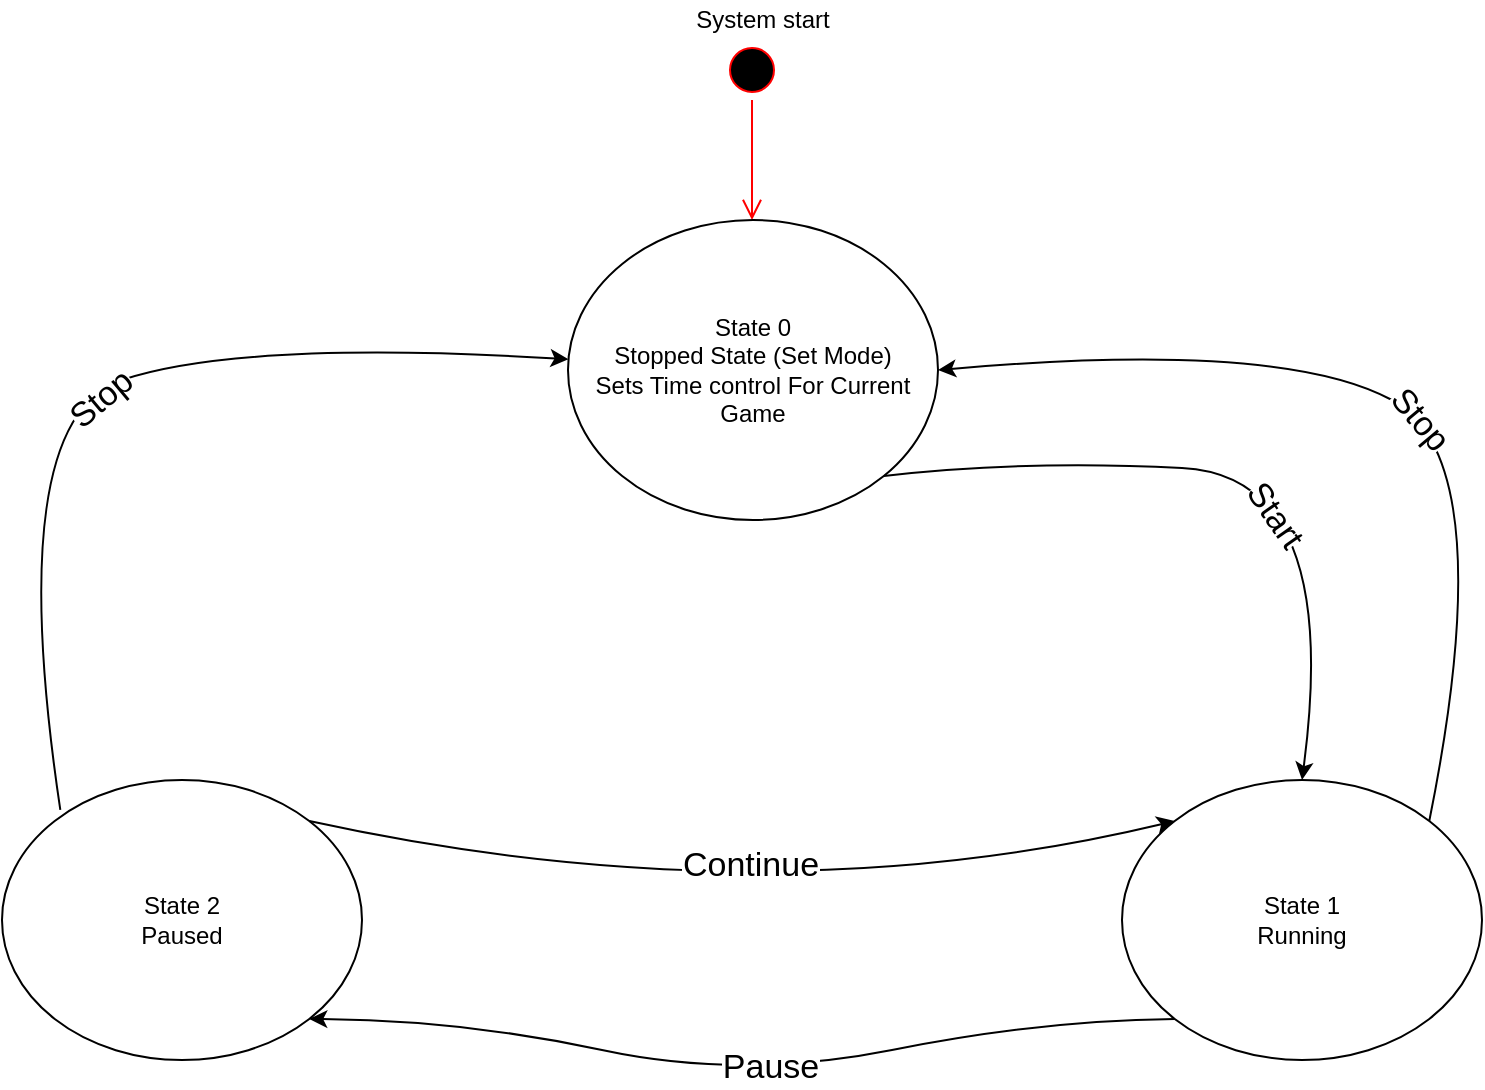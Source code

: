 <mxfile version="16.0.3" type="github" pages="5">
  <diagram id="qlyhx09nTGPQ7Nj6pgr8" name="Chess Clock Main">
    <mxGraphModel dx="1422" dy="762" grid="1" gridSize="10" guides="1" tooltips="1" connect="1" arrows="1" fold="1" page="1" pageScale="1" pageWidth="850" pageHeight="1100" math="0" shadow="0">
      <root>
        <mxCell id="0" />
        <mxCell id="1" parent="0" />
        <mxCell id="6p9IiqKJaWgEn5XhOLN3-1" value="" style="ellipse;html=1;shape=startState;fillColor=#000000;strokeColor=#ff0000;" parent="1" vertex="1">
          <mxGeometry x="410" y="30" width="30" height="30" as="geometry" />
        </mxCell>
        <mxCell id="6p9IiqKJaWgEn5XhOLN3-2" value="" style="edgeStyle=orthogonalEdgeStyle;html=1;verticalAlign=bottom;endArrow=open;endSize=8;strokeColor=#ff0000;rounded=0;" parent="1" source="6p9IiqKJaWgEn5XhOLN3-1" edge="1">
          <mxGeometry relative="1" as="geometry">
            <mxPoint x="425" y="120" as="targetPoint" />
          </mxGeometry>
        </mxCell>
        <mxCell id="6p9IiqKJaWgEn5XhOLN3-3" value="State 0&lt;br&gt;Stopped State (Set Mode)&lt;br&gt;Sets Time control For Current Game" style="ellipse;whiteSpace=wrap;html=1;" parent="1" vertex="1">
          <mxGeometry x="333" y="120" width="185" height="150" as="geometry" />
        </mxCell>
        <mxCell id="6p9IiqKJaWgEn5XhOLN3-4" value="System start" style="text;html=1;align=center;verticalAlign=middle;resizable=0;points=[];autosize=1;strokeColor=none;fillColor=none;" parent="1" vertex="1">
          <mxGeometry x="390" y="10" width="80" height="20" as="geometry" />
        </mxCell>
        <mxCell id="6p9IiqKJaWgEn5XhOLN3-5" value="State 1&lt;br&gt;Running" style="ellipse;whiteSpace=wrap;html=1;" parent="1" vertex="1">
          <mxGeometry x="610" y="400" width="180" height="140" as="geometry" />
        </mxCell>
        <mxCell id="6p9IiqKJaWgEn5XhOLN3-6" value="" style="curved=1;endArrow=classic;html=1;rounded=0;entryX=0.5;entryY=0;entryDx=0;entryDy=0;exitX=1;exitY=1;exitDx=0;exitDy=0;" parent="1" source="6p9IiqKJaWgEn5XhOLN3-3" target="6p9IiqKJaWgEn5XhOLN3-5" edge="1">
          <mxGeometry width="50" height="50" relative="1" as="geometry">
            <mxPoint x="518" y="200" as="sourcePoint" />
            <mxPoint x="700" y="310" as="targetPoint" />
            <Array as="points">
              <mxPoint x="560" y="240" />
              <mxPoint x="720" y="248" />
            </Array>
          </mxGeometry>
        </mxCell>
        <mxCell id="6p9IiqKJaWgEn5XhOLN3-15" value="Start" style="edgeLabel;html=1;align=center;verticalAlign=middle;resizable=0;points=[];fontSize=17;rotation=55;" parent="6p9IiqKJaWgEn5XhOLN3-6" vertex="1" connectable="0">
          <mxGeometry x="0.029" y="-21" relative="1" as="geometry">
            <mxPoint as="offset" />
          </mxGeometry>
        </mxCell>
        <mxCell id="6p9IiqKJaWgEn5XhOLN3-7" value="State 2&lt;br&gt;Paused" style="ellipse;whiteSpace=wrap;html=1;direction=east;" parent="1" vertex="1">
          <mxGeometry x="50" y="400" width="180" height="140" as="geometry" />
        </mxCell>
        <mxCell id="6p9IiqKJaWgEn5XhOLN3-9" value="" style="curved=1;endArrow=classic;html=1;rounded=0;exitX=1;exitY=0;exitDx=0;exitDy=0;entryX=0;entryY=0;entryDx=0;entryDy=0;" parent="1" source="6p9IiqKJaWgEn5XhOLN3-7" target="6p9IiqKJaWgEn5XhOLN3-5" edge="1">
          <mxGeometry width="50" height="50" relative="1" as="geometry">
            <mxPoint x="370" y="430" as="sourcePoint" />
            <mxPoint x="420" y="380" as="targetPoint" />
            <Array as="points">
              <mxPoint x="430" y="470" />
            </Array>
          </mxGeometry>
        </mxCell>
        <mxCell id="6p9IiqKJaWgEn5XhOLN3-18" value="Continue" style="edgeLabel;html=1;align=center;verticalAlign=middle;resizable=0;points=[];fontSize=17;" parent="6p9IiqKJaWgEn5XhOLN3-9" vertex="1" connectable="0">
          <mxGeometry x="-0.008" y="25" relative="1" as="geometry">
            <mxPoint as="offset" />
          </mxGeometry>
        </mxCell>
        <mxCell id="6p9IiqKJaWgEn5XhOLN3-10" value="" style="curved=1;endArrow=classic;html=1;rounded=0;exitX=0;exitY=1;exitDx=0;exitDy=0;entryX=1;entryY=1;entryDx=0;entryDy=0;" parent="1" source="6p9IiqKJaWgEn5XhOLN3-5" target="6p9IiqKJaWgEn5XhOLN3-7" edge="1">
          <mxGeometry width="50" height="50" relative="1" as="geometry">
            <mxPoint x="370" y="430" as="sourcePoint" />
            <mxPoint x="420" y="380" as="targetPoint" />
            <Array as="points">
              <mxPoint x="570" y="520" />
              <mxPoint x="420" y="550" />
              <mxPoint x="280" y="520" />
            </Array>
          </mxGeometry>
        </mxCell>
        <mxCell id="6p9IiqKJaWgEn5XhOLN3-17" value="Pause" style="edgeLabel;html=1;align=center;verticalAlign=middle;resizable=0;points=[];fontSize=17;" parent="6p9IiqKJaWgEn5XhOLN3-10" vertex="1" connectable="0">
          <mxGeometry x="-0.066" y="-4" relative="1" as="geometry">
            <mxPoint as="offset" />
          </mxGeometry>
        </mxCell>
        <mxCell id="6p9IiqKJaWgEn5XhOLN3-11" value="" style="curved=1;endArrow=classic;html=1;rounded=0;exitX=0.162;exitY=0.107;exitDx=0;exitDy=0;exitPerimeter=0;" parent="1" source="6p9IiqKJaWgEn5XhOLN3-7" target="6p9IiqKJaWgEn5XhOLN3-3" edge="1">
          <mxGeometry width="50" height="50" relative="1" as="geometry">
            <mxPoint x="105" y="190" as="sourcePoint" />
            <mxPoint x="155" y="140" as="targetPoint" />
            <Array as="points">
              <mxPoint x="50" y="220" />
              <mxPoint x="170" y="180" />
            </Array>
          </mxGeometry>
        </mxCell>
        <mxCell id="6p9IiqKJaWgEn5XhOLN3-13" value="&lt;font style=&quot;font-size: 17px&quot;&gt;Stop&lt;br&gt;&lt;/font&gt;" style="edgeLabel;html=1;align=center;verticalAlign=middle;resizable=0;points=[];rotation=-40;" parent="6p9IiqKJaWgEn5XhOLN3-11" vertex="1" connectable="0">
          <mxGeometry x="0.165" y="-4" relative="1" as="geometry">
            <mxPoint x="-34" y="14" as="offset" />
          </mxGeometry>
        </mxCell>
        <mxCell id="6p9IiqKJaWgEn5XhOLN3-12" value="" style="curved=1;endArrow=classic;html=1;rounded=0;entryX=1;entryY=0.5;entryDx=0;entryDy=0;exitX=1;exitY=0;exitDx=0;exitDy=0;" parent="1" source="6p9IiqKJaWgEn5XhOLN3-5" target="6p9IiqKJaWgEn5XhOLN3-3" edge="1">
          <mxGeometry width="50" height="50" relative="1" as="geometry">
            <mxPoint x="710" y="60" as="sourcePoint" />
            <mxPoint x="780" y="230" as="targetPoint" />
            <Array as="points">
              <mxPoint x="800" y="240" />
              <mxPoint x="690" y="180" />
            </Array>
          </mxGeometry>
        </mxCell>
        <mxCell id="6p9IiqKJaWgEn5XhOLN3-14" value="Stop" style="edgeLabel;html=1;align=center;verticalAlign=middle;resizable=0;points=[];fontSize=17;rotation=50;" parent="6p9IiqKJaWgEn5XhOLN3-12" vertex="1" connectable="0">
          <mxGeometry x="-0.018" y="-9" relative="1" as="geometry">
            <mxPoint y="13" as="offset" />
          </mxGeometry>
        </mxCell>
      </root>
    </mxGraphModel>
  </diagram>
  <diagram id="CAfGnNDGaBbe-8M2Laei" name="State 1 (Stopped)">
    <mxGraphModel dx="2031" dy="1089" grid="1" gridSize="10" guides="1" tooltips="1" connect="1" arrows="1" fold="1" page="1" pageScale="1" pageWidth="4681" pageHeight="3300" math="0" shadow="0">
      <root>
        <mxCell id="-txIwRFJLaiFTXK-DuSM-0" />
        <mxCell id="-txIwRFJLaiFTXK-DuSM-1" parent="-txIwRFJLaiFTXK-DuSM-0" />
        <mxCell id="WVV6qRR_GB_BL4c4-Gn--1" value="1.1 Configure Time Control" style="ellipse;whiteSpace=wrap;html=1;fontSize=14;fontFamily=Verdana;rounded=1;" vertex="1" parent="-txIwRFJLaiFTXK-DuSM-1">
          <mxGeometry x="510" y="1140" width="107.5" height="95" as="geometry" />
        </mxCell>
        <mxCell id="WVV6qRR_GB_BL4c4-Gn--2" value="" style="group;rounded=1;" vertex="1" connectable="0" parent="-txIwRFJLaiFTXK-DuSM-1">
          <mxGeometry x="90" y="60" width="320" height="430" as="geometry" />
        </mxCell>
        <mxCell id="u7v2nEghuEVTmniaaHrn-11" value="" style="swimlane;fontFamily=Verdana;fontSize=14;container=0;rounded=1;" vertex="1" parent="WVV6qRR_GB_BL4c4-Gn--2">
          <mxGeometry y="90" width="320" height="340" as="geometry" />
        </mxCell>
        <mxCell id="u7v2nEghuEVTmniaaHrn-30" value="&lt;font style=&quot;font-size: 16px&quot;&gt;1. Stop&amp;nbsp;&lt;br&gt;On Entry&lt;/font&gt;" style="rounded=1;whiteSpace=wrap;html=1;arcSize=40;fontColor=#000000;fillColor=#ffffc0;strokeColor=#ff0000;fontFamily=Verdana;fontSize=14;container=0;" vertex="1" parent="WVV6qRR_GB_BL4c4-Gn--2">
          <mxGeometry x="75" y="-20" width="120" height="60" as="geometry" />
        </mxCell>
        <mxCell id="u7v2nEghuEVTmniaaHrn-31" value="" style="edgeStyle=orthogonalEdgeStyle;html=1;verticalAlign=bottom;endArrow=open;endSize=8;strokeColor=#ff0000;rounded=1;fontFamily=Verdana;fontSize=14;" edge="1" source="u7v2nEghuEVTmniaaHrn-30" parent="WVV6qRR_GB_BL4c4-Gn--2">
          <mxGeometry relative="1" as="geometry">
            <mxPoint x="135" y="90" as="targetPoint" />
          </mxGeometry>
        </mxCell>
        <mxCell id="u7v2nEghuEVTmniaaHrn-7" value="Screen S1.1" style="text;html=1;align=center;verticalAlign=middle;resizable=0;points=[];autosize=1;strokeColor=none;fillColor=none;fontSize=14;fontFamily=Verdana;container=0;rounded=1;" vertex="1" parent="WVV6qRR_GB_BL4c4-Gn--2">
          <mxGeometry x="63" y="250" width="100" height="20" as="geometry" />
        </mxCell>
        <mxCell id="u7v2nEghuEVTmniaaHrn-8" value="Chess Clock&lt;br&gt;Choose Mode:&lt;br&gt;&lt;ul&gt;&lt;li&gt;Saved Modes&lt;/li&gt;&lt;li&gt;Enter Manually&lt;/li&gt;&lt;/ul&gt;" style="rounded=1;whiteSpace=wrap;html=1;fontFamily=Verdana;fontSize=14;container=0;" vertex="1" parent="WVV6qRR_GB_BL4c4-Gn--2">
          <mxGeometry x="60" y="280" width="150" height="120" as="geometry" />
        </mxCell>
        <mxCell id="u7v2nEghuEVTmniaaHrn-1" value="&lt;ol&gt;&lt;li&gt;Stop and Reset RTC&lt;/li&gt;&lt;li&gt;Display Screen S1.1&lt;/li&gt;&lt;li&gt;Clear Mode_Select_Flag&lt;/li&gt;&lt;/ol&gt;" style="rounded=1;whiteSpace=wrap;html=1;fontFamily=Verdana;fontSize=14;container=0;" vertex="1" parent="WVV6qRR_GB_BL4c4-Gn--2">
          <mxGeometry x="40" y="130" width="250" height="70" as="geometry" />
        </mxCell>
        <mxCell id="WVV6qRR_GB_BL4c4-Gn--3" value="" style="group;rounded=1;" vertex="1" connectable="0" parent="-txIwRFJLaiFTXK-DuSM-1">
          <mxGeometry x="500" y="40" width="530" height="875" as="geometry" />
        </mxCell>
        <mxCell id="u7v2nEghuEVTmniaaHrn-24" value="1. Stopped" style="ellipse;whiteSpace=wrap;html=1;aspect=fixed;fontFamily=Verdana;fontSize=14;rounded=1;" vertex="1" parent="WVV6qRR_GB_BL4c4-Gn--3">
          <mxGeometry x="10" width="100" height="100" as="geometry" />
        </mxCell>
        <mxCell id="u7v2nEghuEVTmniaaHrn-28" value="" style="endArrow=none;html=1;rounded=1;fontFamily=Verdana;fontSize=14;strokeWidth=4;exitX=0.5;exitY=1;exitDx=0;exitDy=0;" edge="1" parent="WVV6qRR_GB_BL4c4-Gn--3" source="u7v2nEghuEVTmniaaHrn-24">
          <mxGeometry width="50" height="50" relative="1" as="geometry">
            <mxPoint x="60" y="110" as="sourcePoint" />
            <mxPoint x="620" y="130" as="targetPoint" />
            <Array as="points">
              <mxPoint x="60" y="130" />
            </Array>
          </mxGeometry>
        </mxCell>
        <mxCell id="u7v2nEghuEVTmniaaHrn-29" value="" style="endArrow=classic;html=1;rounded=1;fontFamily=Verdana;fontSize=14;strokeWidth=4;entryX=0.5;entryY=0;entryDx=0;entryDy=0;" edge="1" parent="WVV6qRR_GB_BL4c4-Gn--3" target="u7v2nEghuEVTmniaaHrn-40">
          <mxGeometry width="50" height="50" relative="1" as="geometry">
            <mxPoint x="60" y="120" as="sourcePoint" />
            <mxPoint x="60" y="180" as="targetPoint" />
          </mxGeometry>
        </mxCell>
        <mxCell id="u7v2nEghuEVTmniaaHrn-34" value="Move Cursor" style="rounded=1;whiteSpace=wrap;html=1;fontFamily=Verdana;fontSize=14;" vertex="1" parent="WVV6qRR_GB_BL4c4-Gn--3">
          <mxGeometry y="320" width="120" height="60" as="geometry" />
        </mxCell>
        <mxCell id="u7v2nEghuEVTmniaaHrn-40" value="Cursor Movement" style="shape=process;whiteSpace=wrap;html=1;backgroundOutline=1;fontFamily=Verdana;fontSize=14;rounded=1;" vertex="1" parent="WVV6qRR_GB_BL4c4-Gn--3">
          <mxGeometry y="210" width="120" height="60" as="geometry" />
        </mxCell>
        <mxCell id="u7v2nEghuEVTmniaaHrn-36" value="" style="edgeStyle=orthogonalEdgeStyle;rounded=1;orthogonalLoop=1;jettySize=auto;html=1;fontFamily=Verdana;fontSize=14;strokeWidth=4;exitX=0.5;exitY=1;exitDx=0;exitDy=0;" edge="1" parent="WVV6qRR_GB_BL4c4-Gn--3" source="u7v2nEghuEVTmniaaHrn-40" target="u7v2nEghuEVTmniaaHrn-34">
          <mxGeometry relative="1" as="geometry">
            <mxPoint x="60" y="280" as="sourcePoint" />
          </mxGeometry>
        </mxCell>
        <mxCell id="u7v2nEghuEVTmniaaHrn-42" value="Enter Pressed" style="shape=process;whiteSpace=wrap;html=1;backgroundOutline=1;fontFamily=Verdana;fontSize=14;rounded=1;" vertex="1" parent="WVV6qRR_GB_BL4c4-Gn--3">
          <mxGeometry x="190" y="210" width="120" height="60" as="geometry" />
        </mxCell>
        <mxCell id="u7v2nEghuEVTmniaaHrn-43" value="" style="endArrow=classic;html=1;rounded=1;fontFamily=Verdana;fontSize=14;strokeWidth=4;entryX=0.5;entryY=0;entryDx=0;entryDy=0;" edge="1" parent="WVV6qRR_GB_BL4c4-Gn--3" target="u7v2nEghuEVTmniaaHrn-42">
          <mxGeometry width="50" height="50" relative="1" as="geometry">
            <mxPoint x="250" y="130" as="sourcePoint" />
            <mxPoint x="310" y="280" as="targetPoint" />
          </mxGeometry>
        </mxCell>
        <mxCell id="u7v2nEghuEVTmniaaHrn-44" value="Mode Saved?" style="rhombus;whiteSpace=wrap;html=1;fontFamily=Verdana;fontSize=14;rounded=1;" vertex="1" parent="WVV6qRR_GB_BL4c4-Gn--3">
          <mxGeometry x="205" y="460" width="90" height="90" as="geometry" />
        </mxCell>
        <mxCell id="u7v2nEghuEVTmniaaHrn-47" value="Display List of Saved Modes" style="whiteSpace=wrap;html=1;fontSize=14;fontFamily=Verdana;rounded=1;" vertex="1" parent="WVV6qRR_GB_BL4c4-Gn--3">
          <mxGeometry x="410" y="580" width="120" height="60" as="geometry" />
        </mxCell>
        <mxCell id="u7v2nEghuEVTmniaaHrn-48" value="" style="edgeStyle=orthogonalEdgeStyle;rounded=1;orthogonalLoop=1;jettySize=auto;html=1;fontFamily=Verdana;fontSize=14;strokeWidth=4;" edge="1" parent="WVV6qRR_GB_BL4c4-Gn--3" source="u7v2nEghuEVTmniaaHrn-44" target="u7v2nEghuEVTmniaaHrn-47">
          <mxGeometry relative="1" as="geometry" />
        </mxCell>
        <mxCell id="u7v2nEghuEVTmniaaHrn-49" value="&lt;font style=&quot;font-size: 17px&quot;&gt;Yes&lt;/font&gt;" style="edgeLabel;html=1;align=center;verticalAlign=middle;resizable=0;points=[];fontSize=14;fontFamily=Verdana;rounded=1;" vertex="1" connectable="0" parent="u7v2nEghuEVTmniaaHrn-48">
          <mxGeometry x="-0.377" y="1" relative="1" as="geometry">
            <mxPoint as="offset" />
          </mxGeometry>
        </mxCell>
        <mxCell id="u7v2nEghuEVTmniaaHrn-55" value="1.2 Saved Mode Selected" style="ellipse;whiteSpace=wrap;html=1;fontSize=14;fontFamily=Verdana;rounded=1;" vertex="1" parent="WVV6qRR_GB_BL4c4-Gn--3">
          <mxGeometry x="417.5" y="775" width="105" height="100" as="geometry" />
        </mxCell>
        <mxCell id="u7v2nEghuEVTmniaaHrn-56" value="" style="edgeStyle=orthogonalEdgeStyle;rounded=1;orthogonalLoop=1;jettySize=auto;html=1;fontFamily=Verdana;fontSize=17;strokeWidth=4;" edge="1" parent="WVV6qRR_GB_BL4c4-Gn--3" source="u7v2nEghuEVTmniaaHrn-47" target="u7v2nEghuEVTmniaaHrn-55">
          <mxGeometry relative="1" as="geometry" />
        </mxCell>
        <mxCell id="u7v2nEghuEVTmniaaHrn-57" value="Set Mode_&lt;br&gt;Select_Flag" style="rounded=1;whiteSpace=wrap;html=1;fontFamily=Verdana;fontSize=17;" vertex="1" parent="WVV6qRR_GB_BL4c4-Gn--3">
          <mxGeometry x="190" y="320" width="120" height="60" as="geometry" />
        </mxCell>
        <mxCell id="u7v2nEghuEVTmniaaHrn-45" value="" style="edgeStyle=orthogonalEdgeStyle;rounded=1;orthogonalLoop=1;jettySize=auto;html=1;fontFamily=Verdana;fontSize=14;strokeWidth=4;startArrow=none;" edge="1" parent="WVV6qRR_GB_BL4c4-Gn--3" source="u7v2nEghuEVTmniaaHrn-57" target="u7v2nEghuEVTmniaaHrn-44">
          <mxGeometry relative="1" as="geometry" />
        </mxCell>
        <mxCell id="u7v2nEghuEVTmniaaHrn-58" value="" style="edgeStyle=orthogonalEdgeStyle;rounded=1;orthogonalLoop=1;jettySize=auto;html=1;fontFamily=Verdana;fontSize=14;strokeWidth=4;endArrow=none;" edge="1" parent="WVV6qRR_GB_BL4c4-Gn--3" source="u7v2nEghuEVTmniaaHrn-42" target="u7v2nEghuEVTmniaaHrn-57">
          <mxGeometry relative="1" as="geometry">
            <mxPoint x="250" y="270" as="sourcePoint" />
            <mxPoint x="250" y="460" as="targetPoint" />
          </mxGeometry>
        </mxCell>
        <mxCell id="u7v2nEghuEVTmniaaHrn-59" value="1.1 Configure Time Control" style="ellipse;whiteSpace=wrap;html=1;fontSize=14;fontFamily=Verdana;rounded=1;" vertex="1" parent="WVV6qRR_GB_BL4c4-Gn--3">
          <mxGeometry x="196.25" y="780" width="107.5" height="95" as="geometry" />
        </mxCell>
        <mxCell id="u7v2nEghuEVTmniaaHrn-51" value="" style="edgeStyle=orthogonalEdgeStyle;rounded=1;orthogonalLoop=1;jettySize=auto;html=1;fontFamily=Verdana;fontSize=17;strokeWidth=4;entryX=0.5;entryY=0;entryDx=0;entryDy=0;" edge="1" parent="WVV6qRR_GB_BL4c4-Gn--3" source="u7v2nEghuEVTmniaaHrn-44" target="u7v2nEghuEVTmniaaHrn-59">
          <mxGeometry relative="1" as="geometry">
            <mxPoint x="250" y="645" as="targetPoint" />
          </mxGeometry>
        </mxCell>
        <mxCell id="u7v2nEghuEVTmniaaHrn-53" value="No" style="edgeLabel;html=1;align=center;verticalAlign=middle;resizable=0;points=[];fontSize=17;fontFamily=Verdana;rounded=1;" vertex="1" connectable="0" parent="u7v2nEghuEVTmniaaHrn-51">
          <mxGeometry x="-0.267" relative="1" as="geometry">
            <mxPoint as="offset" />
          </mxGeometry>
        </mxCell>
        <mxCell id="WVV6qRR_GB_BL4c4-Gn--0" value="1. Stopped" style="ellipse;whiteSpace=wrap;html=1;aspect=fixed;fontFamily=Verdana;fontSize=14;rounded=1;" vertex="1" parent="WVV6qRR_GB_BL4c4-Gn--3">
          <mxGeometry x="10" y="770" width="100" height="100" as="geometry" />
        </mxCell>
        <mxCell id="u7v2nEghuEVTmniaaHrn-38" value="" style="edgeStyle=orthogonalEdgeStyle;rounded=1;orthogonalLoop=1;jettySize=auto;html=1;fontFamily=Verdana;fontSize=14;strokeWidth=4;entryX=0.5;entryY=0;entryDx=0;entryDy=0;" edge="1" parent="WVV6qRR_GB_BL4c4-Gn--3" source="u7v2nEghuEVTmniaaHrn-34" target="WVV6qRR_GB_BL4c4-Gn--0">
          <mxGeometry relative="1" as="geometry">
            <mxPoint x="60.0" y="770" as="targetPoint" />
          </mxGeometry>
        </mxCell>
        <mxCell id="WVV6qRR_GB_BL4c4-Gn--4" value="" style="group;rounded=1;" vertex="1" connectable="0" parent="-txIwRFJLaiFTXK-DuSM-1">
          <mxGeometry x="20" y="1090" width="340" height="430" as="geometry" />
        </mxCell>
        <mxCell id="WVV6qRR_GB_BL4c4-Gn--5" value="" style="swimlane;fontFamily=Verdana;fontSize=14;container=0;rounded=1;" vertex="1" parent="WVV6qRR_GB_BL4c4-Gn--4">
          <mxGeometry y="90" width="340" height="340" as="geometry" />
        </mxCell>
        <mxCell id="WVV6qRR_GB_BL4c4-Gn--10" value="&lt;ol&gt;&lt;li&gt;Display screen S1.2&lt;/li&gt;&lt;/ol&gt;" style="rounded=1;whiteSpace=wrap;html=1;fontFamily=Verdana;fontSize=14;container=0;" vertex="1" parent="WVV6qRR_GB_BL4c4-Gn--5">
          <mxGeometry x="70" y="60" width="200" height="50" as="geometry" />
        </mxCell>
        <mxCell id="WVV6qRR_GB_BL4c4-Gn--6" value="&lt;font style=&quot;font-size: 16px&quot;&gt;1.1 Configure Time Control&amp;nbsp;&lt;br&gt;On Entry&lt;/font&gt;" style="rounded=1;whiteSpace=wrap;html=1;arcSize=40;fontColor=#000000;fillColor=#ffffc0;strokeColor=#ff0000;fontFamily=Verdana;fontSize=14;container=0;" vertex="1" parent="WVV6qRR_GB_BL4c4-Gn--4">
          <mxGeometry x="45.25" y="-30" width="249.5" height="70" as="geometry" />
        </mxCell>
        <mxCell id="WVV6qRR_GB_BL4c4-Gn--7" value="" style="edgeStyle=orthogonalEdgeStyle;html=1;verticalAlign=bottom;endArrow=open;endSize=8;strokeColor=#ff0000;rounded=1;fontFamily=Verdana;fontSize=14;entryX=0.5;entryY=0;entryDx=0;entryDy=0;" edge="1" parent="WVV6qRR_GB_BL4c4-Gn--4" source="WVV6qRR_GB_BL4c4-Gn--6" target="WVV6qRR_GB_BL4c4-Gn--5">
          <mxGeometry relative="1" as="geometry">
            <mxPoint x="135" y="90" as="targetPoint" />
          </mxGeometry>
        </mxCell>
        <mxCell id="WVV6qRR_GB_BL4c4-Gn--8" value="Screen S1.2" style="text;html=1;align=center;verticalAlign=middle;resizable=0;points=[];autosize=1;strokeColor=none;fillColor=none;fontSize=14;fontFamily=Verdana;container=0;rounded=1;" vertex="1" parent="WVV6qRR_GB_BL4c4-Gn--4">
          <mxGeometry x="63" y="250" width="100" height="20" as="geometry" />
        </mxCell>
        <mxCell id="WVV6qRR_GB_BL4c4-Gn--9" value="Set Time Control&lt;br&gt;Unit: Min/Sec&lt;br&gt;Minutes/Seconds: 0 Min/Sec&lt;br&gt;Increment: 0 Sec" style="rounded=1;whiteSpace=wrap;html=1;fontFamily=Verdana;fontSize=14;container=0;" vertex="1" parent="WVV6qRR_GB_BL4c4-Gn--4">
          <mxGeometry x="60" y="280" width="250" height="120" as="geometry" />
        </mxCell>
        <mxCell id="WVV6qRR_GB_BL4c4-Gn--12" value="" style="endArrow=none;html=1;rounded=1;fontFamily=Verdana;fontSize=14;strokeWidth=4;exitX=0.5;exitY=1;exitDx=0;exitDy=0;" edge="1" parent="-txIwRFJLaiFTXK-DuSM-1" source="WVV6qRR_GB_BL4c4-Gn--1">
          <mxGeometry width="50" height="50" relative="1" as="geometry">
            <mxPoint x="640" y="1235" as="sourcePoint" />
            <mxPoint x="2232" y="1260" as="targetPoint" />
            <Array as="points">
              <mxPoint x="564" y="1260" />
            </Array>
          </mxGeometry>
        </mxCell>
        <mxCell id="WVV6qRR_GB_BL4c4-Gn--13" value="" style="endArrow=classic;html=1;rounded=1;fontFamily=Verdana;fontSize=16;strokeWidth=4;" edge="1" parent="-txIwRFJLaiFTXK-DuSM-1">
          <mxGeometry width="50" height="50" relative="1" as="geometry">
            <mxPoint x="990" y="1260" as="sourcePoint" />
            <mxPoint x="990" y="1320" as="targetPoint" />
          </mxGeometry>
        </mxCell>
        <mxCell id="vHI9S6HtrpQnCfiyK6Yc-26" value="" style="edgeStyle=orthogonalEdgeStyle;rounded=1;orthogonalLoop=1;jettySize=auto;html=1;fontFamily=Verdana;fontSize=16;endArrow=classic;endFill=1;strokeWidth=4;" edge="1" parent="-txIwRFJLaiFTXK-DuSM-1" source="WVV6qRR_GB_BL4c4-Gn--14" target="vHI9S6HtrpQnCfiyK6Yc-25">
          <mxGeometry relative="1" as="geometry" />
        </mxCell>
        <mxCell id="WVV6qRR_GB_BL4c4-Gn--14" value="Cursor Movement" style="shape=process;whiteSpace=wrap;html=1;backgroundOutline=1;fontFamily=Verdana;fontSize=16;rounded=1;" vertex="1" parent="-txIwRFJLaiFTXK-DuSM-1">
          <mxGeometry x="930" y="1320" width="120" height="60" as="geometry" />
        </mxCell>
        <mxCell id="WVV6qRR_GB_BL4c4-Gn--20" value="" style="edgeStyle=orthogonalEdgeStyle;rounded=1;orthogonalLoop=1;jettySize=auto;html=1;fontFamily=Verdana;fontSize=16;strokeWidth=4;entryX=0.5;entryY=0;entryDx=0;entryDy=0;exitX=1;exitY=0.5;exitDx=0;exitDy=0;" edge="1" parent="-txIwRFJLaiFTXK-DuSM-1" source="WVV6qRR_GB_BL4c4-Gn--17" target="WVV6qRR_GB_BL4c4-Gn--25">
          <mxGeometry relative="1" as="geometry">
            <mxPoint x="1358.75" y="1705" as="sourcePoint" />
            <mxPoint x="1449.957" y="1850" as="targetPoint" />
          </mxGeometry>
        </mxCell>
        <mxCell id="WVV6qRR_GB_BL4c4-Gn--21" value="Yes" style="edgeLabel;html=1;align=center;verticalAlign=middle;resizable=0;points=[];fontSize=16;fontFamily=Verdana;rounded=1;" vertex="1" connectable="0" parent="WVV6qRR_GB_BL4c4-Gn--20">
          <mxGeometry x="-0.315" y="-3" relative="1" as="geometry">
            <mxPoint x="41" y="67" as="offset" />
          </mxGeometry>
        </mxCell>
        <mxCell id="WVV6qRR_GB_BL4c4-Gn--23" value="" style="edgeStyle=orthogonalEdgeStyle;rounded=1;orthogonalLoop=1;jettySize=auto;html=1;fontFamily=Verdana;fontSize=16;strokeWidth=4;exitX=0;exitY=0.5;exitDx=0;exitDy=0;entryX=0.5;entryY=0;entryDx=0;entryDy=0;" edge="1" parent="-txIwRFJLaiFTXK-DuSM-1" source="WVV6qRR_GB_BL4c4-Gn--17" target="WVV6qRR_GB_BL4c4-Gn--26">
          <mxGeometry relative="1" as="geometry">
            <mxPoint x="1160" y="1745" as="sourcePoint" />
            <mxPoint x="1131.261" y="1845" as="targetPoint" />
          </mxGeometry>
        </mxCell>
        <mxCell id="WVV6qRR_GB_BL4c4-Gn--24" value="No" style="edgeLabel;html=1;align=center;verticalAlign=middle;resizable=0;points=[];fontSize=16;fontFamily=Verdana;rounded=1;" vertex="1" connectable="0" parent="WVV6qRR_GB_BL4c4-Gn--23">
          <mxGeometry x="-0.322" y="2" relative="1" as="geometry">
            <mxPoint x="-19" y="68" as="offset" />
          </mxGeometry>
        </mxCell>
        <mxCell id="WVV6qRR_GB_BL4c4-Gn--17" value="Clockwise" style="rhombus;whiteSpace=wrap;html=1;fontSize=16;fontFamily=Verdana;rounded=1;" vertex="1" parent="-txIwRFJLaiFTXK-DuSM-1">
          <mxGeometry x="1191.25" y="1645" width="117.5" height="110" as="geometry" />
        </mxCell>
        <mxCell id="WVV6qRR_GB_BL4c4-Gn--28" value="" style="edgeStyle=orthogonalEdgeStyle;rounded=1;orthogonalLoop=1;jettySize=auto;html=1;fontFamily=Verdana;fontSize=16;strokeWidth=4;exitX=1;exitY=0.5;exitDx=0;exitDy=0;" edge="1" parent="-txIwRFJLaiFTXK-DuSM-1" source="WVV6qRR_GB_BL4c4-Gn--25" target="WVV6qRR_GB_BL4c4-Gn--27">
          <mxGeometry relative="1" as="geometry">
            <mxPoint x="1530" y="1930" as="sourcePoint" />
          </mxGeometry>
        </mxCell>
        <mxCell id="WVV6qRR_GB_BL4c4-Gn--35" value="Yes" style="edgeLabel;html=1;align=center;verticalAlign=middle;resizable=0;points=[];fontSize=16;fontFamily=Verdana;rounded=1;" vertex="1" connectable="0" parent="WVV6qRR_GB_BL4c4-Gn--28">
          <mxGeometry x="-0.083" relative="1" as="geometry">
            <mxPoint as="offset" />
          </mxGeometry>
        </mxCell>
        <mxCell id="WVV6qRR_GB_BL4c4-Gn--30" value="" style="edgeStyle=orthogonalEdgeStyle;rounded=1;orthogonalLoop=1;jettySize=auto;html=1;fontFamily=Verdana;fontSize=16;strokeWidth=4;exitX=0;exitY=0.5;exitDx=0;exitDy=0;" edge="1" parent="-txIwRFJLaiFTXK-DuSM-1" source="WVV6qRR_GB_BL4c4-Gn--25" target="WVV6qRR_GB_BL4c4-Gn--29">
          <mxGeometry relative="1" as="geometry" />
        </mxCell>
        <mxCell id="WVV6qRR_GB_BL4c4-Gn--36" value="No" style="edgeLabel;html=1;align=center;verticalAlign=middle;resizable=0;points=[];fontSize=16;fontFamily=Verdana;rounded=1;" vertex="1" connectable="0" parent="WVV6qRR_GB_BL4c4-Gn--30">
          <mxGeometry x="-0.111" relative="1" as="geometry">
            <mxPoint as="offset" />
          </mxGeometry>
        </mxCell>
        <mxCell id="WVV6qRR_GB_BL4c4-Gn--25" value="Time Edit?" style="rhombus;whiteSpace=wrap;html=1;fontFamily=Verdana;fontSize=16;rounded=1;" vertex="1" parent="-txIwRFJLaiFTXK-DuSM-1">
          <mxGeometry x="1390" y="1850" width="120" height="110" as="geometry" />
        </mxCell>
        <mxCell id="WVV6qRR_GB_BL4c4-Gn--32" value="" style="edgeStyle=orthogonalEdgeStyle;rounded=1;orthogonalLoop=1;jettySize=auto;html=1;fontFamily=Verdana;fontSize=16;strokeWidth=4;exitX=1;exitY=0.5;exitDx=0;exitDy=0;" edge="1" parent="-txIwRFJLaiFTXK-DuSM-1" source="WVV6qRR_GB_BL4c4-Gn--26" target="WVV6qRR_GB_BL4c4-Gn--31">
          <mxGeometry relative="1" as="geometry" />
        </mxCell>
        <mxCell id="WVV6qRR_GB_BL4c4-Gn--37" value="Yes" style="edgeLabel;html=1;align=center;verticalAlign=middle;resizable=0;points=[];fontSize=16;fontFamily=Verdana;rounded=1;" vertex="1" connectable="0" parent="WVV6qRR_GB_BL4c4-Gn--32">
          <mxGeometry x="0.186" y="1" relative="1" as="geometry">
            <mxPoint as="offset" />
          </mxGeometry>
        </mxCell>
        <mxCell id="WVV6qRR_GB_BL4c4-Gn--34" value="" style="edgeStyle=orthogonalEdgeStyle;rounded=1;orthogonalLoop=1;jettySize=auto;html=1;fontFamily=Verdana;fontSize=16;strokeWidth=4;exitX=0.058;exitY=0.455;exitDx=0;exitDy=0;exitPerimeter=0;" edge="1" parent="-txIwRFJLaiFTXK-DuSM-1" source="WVV6qRR_GB_BL4c4-Gn--26" target="WVV6qRR_GB_BL4c4-Gn--33">
          <mxGeometry relative="1" as="geometry">
            <Array as="points">
              <mxPoint x="1000" y="1900" />
            </Array>
          </mxGeometry>
        </mxCell>
        <mxCell id="WVV6qRR_GB_BL4c4-Gn--38" value="No" style="edgeLabel;html=1;align=center;verticalAlign=middle;resizable=0;points=[];fontSize=16;fontFamily=Verdana;rounded=1;" vertex="1" connectable="0" parent="WVV6qRR_GB_BL4c4-Gn--34">
          <mxGeometry x="0.037" y="2" relative="1" as="geometry">
            <mxPoint as="offset" />
          </mxGeometry>
        </mxCell>
        <mxCell id="WVV6qRR_GB_BL4c4-Gn--26" value="Time Edit?" style="rhombus;whiteSpace=wrap;html=1;fontFamily=Verdana;fontSize=16;rounded=1;" vertex="1" parent="-txIwRFJLaiFTXK-DuSM-1">
          <mxGeometry x="1030" y="1850" width="120" height="110" as="geometry" />
        </mxCell>
        <mxCell id="WVV6qRR_GB_BL4c4-Gn--27" value="Increment Time By 1" style="whiteSpace=wrap;html=1;fontSize=16;fontFamily=Verdana;rounded=1;" vertex="1" parent="-txIwRFJLaiFTXK-DuSM-1">
          <mxGeometry x="1480" y="2020" width="120" height="60" as="geometry" />
        </mxCell>
        <mxCell id="WVV6qRR_GB_BL4c4-Gn--29" value="&lt;span&gt;Decrement Time By 1&lt;/span&gt;" style="whiteSpace=wrap;html=1;fontSize=16;fontFamily=Verdana;rounded=1;" vertex="1" parent="-txIwRFJLaiFTXK-DuSM-1">
          <mxGeometry x="1290" y="2020" width="120" height="60" as="geometry" />
        </mxCell>
        <mxCell id="WVV6qRR_GB_BL4c4-Gn--31" value="&lt;span&gt;Increment Increment By 1&lt;/span&gt;" style="whiteSpace=wrap;html=1;fontSize=16;fontFamily=Verdana;rounded=1;" vertex="1" parent="-txIwRFJLaiFTXK-DuSM-1">
          <mxGeometry x="1140" y="2020" width="120" height="60" as="geometry" />
        </mxCell>
        <mxCell id="WVV6qRR_GB_BL4c4-Gn--33" value="&lt;span&gt;Decrement Increment By 1&lt;/span&gt;" style="whiteSpace=wrap;html=1;fontSize=16;fontFamily=Verdana;rounded=1;" vertex="1" parent="-txIwRFJLaiFTXK-DuSM-1">
          <mxGeometry x="940" y="2020" width="120" height="60" as="geometry" />
        </mxCell>
        <mxCell id="WVV6qRR_GB_BL4c4-Gn--39" value="" style="endArrow=classic;html=1;rounded=1;fontFamily=Verdana;fontSize=16;strokeWidth=4;entryX=0.5;entryY=0;entryDx=0;entryDy=0;" edge="1" parent="-txIwRFJLaiFTXK-DuSM-1" target="WVV6qRR_GB_BL4c4-Gn--46">
          <mxGeometry width="50" height="50" relative="1" as="geometry">
            <mxPoint x="1570" y="2130" as="sourcePoint" />
            <mxPoint x="1570" y="2205" as="targetPoint" />
          </mxGeometry>
        </mxCell>
        <mxCell id="WVV6qRR_GB_BL4c4-Gn--40" value="" style="endArrow=none;html=1;rounded=1;fontFamily=Verdana;fontSize=16;strokeWidth=4;exitX=0.453;exitY=1.037;exitDx=0;exitDy=0;entryX=0.581;entryY=1.064;entryDx=0;entryDy=0;exitPerimeter=0;entryPerimeter=0;" edge="1" parent="-txIwRFJLaiFTXK-DuSM-1" source="vHI9S6HtrpQnCfiyK6Yc-45" target="vHI9S6HtrpQnCfiyK6Yc-63">
          <mxGeometry width="50" height="50" relative="1" as="geometry">
            <mxPoint x="530" y="2120" as="sourcePoint" />
            <mxPoint x="1860" y="1860" as="targetPoint" />
            <Array as="points">
              <mxPoint x="494" y="2130" />
              <mxPoint x="2505" y="2130" />
            </Array>
          </mxGeometry>
        </mxCell>
        <mxCell id="WVV6qRR_GB_BL4c4-Gn--43" value="" style="endArrow=none;html=1;rounded=1;fontFamily=Verdana;fontSize=16;strokeWidth=4;entryX=0.5;entryY=1;entryDx=0;entryDy=0;" edge="1" parent="-txIwRFJLaiFTXK-DuSM-1" target="WVV6qRR_GB_BL4c4-Gn--29">
          <mxGeometry width="50" height="50" relative="1" as="geometry">
            <mxPoint x="1350" y="2130" as="sourcePoint" />
            <mxPoint x="1330" y="2055" as="targetPoint" />
          </mxGeometry>
        </mxCell>
        <mxCell id="WVV6qRR_GB_BL4c4-Gn--44" value="" style="endArrow=none;html=1;rounded=1;fontFamily=Verdana;fontSize=16;strokeWidth=4;entryX=0.5;entryY=1;entryDx=0;entryDy=0;" edge="1" parent="-txIwRFJLaiFTXK-DuSM-1">
          <mxGeometry width="50" height="50" relative="1" as="geometry">
            <mxPoint x="1200" y="2130" as="sourcePoint" />
            <mxPoint x="1200" y="2080" as="targetPoint" />
          </mxGeometry>
        </mxCell>
        <mxCell id="WVV6qRR_GB_BL4c4-Gn--46" value="1.1 Configure Time Control" style="ellipse;whiteSpace=wrap;html=1;fontSize=14;fontFamily=Verdana;rounded=1;" vertex="1" parent="-txIwRFJLaiFTXK-DuSM-1">
          <mxGeometry x="1510" y="2205" width="120" height="100" as="geometry" />
        </mxCell>
        <mxCell id="WVV6qRR_GB_BL4c4-Gn--47" value="" style="endArrow=classic;html=1;rounded=1;fontFamily=Verdana;fontSize=16;strokeWidth=4;entryX=0.5;entryY=0;entryDx=0;entryDy=0;" edge="1" parent="-txIwRFJLaiFTXK-DuSM-1" target="WVV6qRR_GB_BL4c4-Gn--48">
          <mxGeometry width="50" height="50" relative="1" as="geometry">
            <mxPoint x="1810" y="1260" as="sourcePoint" />
            <mxPoint x="1810" y="1340" as="targetPoint" />
          </mxGeometry>
        </mxCell>
        <mxCell id="vHI9S6HtrpQnCfiyK6Yc-2" value="" style="edgeStyle=orthogonalEdgeStyle;rounded=1;orthogonalLoop=1;jettySize=auto;html=1;fontFamily=Verdana;fontSize=16;strokeWidth=4;" edge="1" parent="-txIwRFJLaiFTXK-DuSM-1" source="WVV6qRR_GB_BL4c4-Gn--48" target="vHI9S6HtrpQnCfiyK6Yc-1">
          <mxGeometry relative="1" as="geometry" />
        </mxCell>
        <mxCell id="WVV6qRR_GB_BL4c4-Gn--48" value="Pause Pressed" style="shape=process;whiteSpace=wrap;html=1;backgroundOutline=1;fontFamily=Verdana;fontSize=16;rounded=1;" vertex="1" parent="-txIwRFJLaiFTXK-DuSM-1">
          <mxGeometry x="1750" y="1350" width="120" height="60" as="geometry" />
        </mxCell>
        <mxCell id="vHI9S6HtrpQnCfiyK6Yc-4" value="" style="edgeStyle=orthogonalEdgeStyle;rounded=1;orthogonalLoop=1;jettySize=auto;html=1;fontFamily=Verdana;fontSize=16;strokeWidth=4;exitX=1;exitY=0.5;exitDx=0;exitDy=0;" edge="1" parent="-txIwRFJLaiFTXK-DuSM-1" source="vHI9S6HtrpQnCfiyK6Yc-1" target="vHI9S6HtrpQnCfiyK6Yc-3">
          <mxGeometry relative="1" as="geometry" />
        </mxCell>
        <mxCell id="vHI9S6HtrpQnCfiyK6Yc-7" value="Yes" style="edgeLabel;html=1;align=center;verticalAlign=middle;resizable=0;points=[];fontSize=16;fontFamily=Verdana;" vertex="1" connectable="0" parent="vHI9S6HtrpQnCfiyK6Yc-4">
          <mxGeometry x="0.28" y="2" relative="1" as="geometry">
            <mxPoint as="offset" />
          </mxGeometry>
        </mxCell>
        <mxCell id="vHI9S6HtrpQnCfiyK6Yc-6" value="" style="edgeStyle=orthogonalEdgeStyle;rounded=1;orthogonalLoop=1;jettySize=auto;html=1;fontFamily=Verdana;fontSize=16;strokeWidth=4;exitX=0;exitY=0.5;exitDx=0;exitDy=0;" edge="1" parent="-txIwRFJLaiFTXK-DuSM-1" source="vHI9S6HtrpQnCfiyK6Yc-1" target="vHI9S6HtrpQnCfiyK6Yc-5">
          <mxGeometry relative="1" as="geometry" />
        </mxCell>
        <mxCell id="vHI9S6HtrpQnCfiyK6Yc-8" value="No" style="edgeLabel;html=1;align=center;verticalAlign=middle;resizable=0;points=[];fontSize=16;fontFamily=Verdana;" vertex="1" connectable="0" parent="vHI9S6HtrpQnCfiyK6Yc-6">
          <mxGeometry x="0.093" y="1" relative="1" as="geometry">
            <mxPoint as="offset" />
          </mxGeometry>
        </mxCell>
        <mxCell id="vHI9S6HtrpQnCfiyK6Yc-1" value="Time Edit?" style="rhombus;whiteSpace=wrap;html=1;fontSize=16;fontFamily=Verdana;rounded=1;" vertex="1" parent="-txIwRFJLaiFTXK-DuSM-1">
          <mxGeometry x="1750" y="1660" width="120" height="110" as="geometry" />
        </mxCell>
        <mxCell id="vHI9S6HtrpQnCfiyK6Yc-20" style="edgeStyle=orthogonalEdgeStyle;rounded=1;orthogonalLoop=1;jettySize=auto;html=1;fontFamily=Verdana;fontSize=16;strokeWidth=4;endArrow=none;endFill=0;" edge="1" parent="-txIwRFJLaiFTXK-DuSM-1" source="vHI9S6HtrpQnCfiyK6Yc-3">
          <mxGeometry relative="1" as="geometry">
            <mxPoint x="1930" y="2130" as="targetPoint" />
          </mxGeometry>
        </mxCell>
        <mxCell id="vHI9S6HtrpQnCfiyK6Yc-3" value="Cursor to Increment Edit" style="whiteSpace=wrap;html=1;fontSize=16;fontFamily=Verdana;rounded=1;" vertex="1" parent="-txIwRFJLaiFTXK-DuSM-1">
          <mxGeometry x="1870" y="1890" width="120" height="60" as="geometry" />
        </mxCell>
        <mxCell id="vHI9S6HtrpQnCfiyK6Yc-5" value="&lt;span&gt;Cursor to Time Edit&lt;/span&gt;" style="whiteSpace=wrap;html=1;fontSize=16;fontFamily=Verdana;rounded=1;" vertex="1" parent="-txIwRFJLaiFTXK-DuSM-1">
          <mxGeometry x="1640" y="1890" width="120" height="60" as="geometry" />
        </mxCell>
        <mxCell id="vHI9S6HtrpQnCfiyK6Yc-11" value="" style="endArrow=none;html=1;rounded=1;fontFamily=Verdana;fontSize=16;strokeWidth=4;entryX=0.425;entryY=1.033;entryDx=0;entryDy=0;entryPerimeter=0;" edge="1" parent="-txIwRFJLaiFTXK-DuSM-1" target="vHI9S6HtrpQnCfiyK6Yc-5">
          <mxGeometry width="50" height="50" relative="1" as="geometry">
            <mxPoint x="1691" y="2130" as="sourcePoint" />
            <mxPoint x="1690" y="1950" as="targetPoint" />
          </mxGeometry>
        </mxCell>
        <mxCell id="vHI9S6HtrpQnCfiyK6Yc-13" value="" style="endArrow=none;html=1;rounded=1;fontFamily=Verdana;fontSize=16;strokeWidth=4;entryX=0.5;entryY=1;entryDx=0;entryDy=0;" edge="1" parent="-txIwRFJLaiFTXK-DuSM-1" target="WVV6qRR_GB_BL4c4-Gn--27">
          <mxGeometry width="50" height="50" relative="1" as="geometry">
            <mxPoint x="1540" y="2130" as="sourcePoint" />
            <mxPoint x="1730" y="1965" as="targetPoint" />
          </mxGeometry>
        </mxCell>
        <mxCell id="vHI9S6HtrpQnCfiyK6Yc-49" value="" style="edgeStyle=orthogonalEdgeStyle;rounded=1;orthogonalLoop=1;jettySize=auto;html=1;fontFamily=Verdana;fontSize=16;endArrow=classic;endFill=1;strokeWidth=4;" edge="1" parent="-txIwRFJLaiFTXK-DuSM-1" source="vHI9S6HtrpQnCfiyK6Yc-14" target="vHI9S6HtrpQnCfiyK6Yc-48">
          <mxGeometry relative="1" as="geometry" />
        </mxCell>
        <mxCell id="vHI9S6HtrpQnCfiyK6Yc-14" value="Enter Pressed" style="shape=process;whiteSpace=wrap;html=1;backgroundOutline=1;rounded=1;fontFamily=Verdana;fontSize=16;" vertex="1" parent="-txIwRFJLaiFTXK-DuSM-1">
          <mxGeometry x="2150" y="1350" width="120" height="60" as="geometry" />
        </mxCell>
        <mxCell id="vHI9S6HtrpQnCfiyK6Yc-15" value="" style="endArrow=classic;html=1;rounded=1;fontFamily=Verdana;fontSize=16;strokeWidth=4;entryX=0.5;entryY=0;entryDx=0;entryDy=0;" edge="1" parent="-txIwRFJLaiFTXK-DuSM-1" target="vHI9S6HtrpQnCfiyK6Yc-14">
          <mxGeometry width="50" height="50" relative="1" as="geometry">
            <mxPoint x="2210" y="1260" as="sourcePoint" />
            <mxPoint x="1859.38" y="1325" as="targetPoint" />
          </mxGeometry>
        </mxCell>
        <mxCell id="vHI9S6HtrpQnCfiyK6Yc-22" value="" style="edgeStyle=orthogonalEdgeStyle;rounded=1;orthogonalLoop=1;jettySize=auto;html=1;fontFamily=Verdana;fontSize=16;endArrow=classic;endFill=1;strokeWidth=4;" edge="1" parent="-txIwRFJLaiFTXK-DuSM-1" source="vHI9S6HtrpQnCfiyK6Yc-16" target="vHI9S6HtrpQnCfiyK6Yc-21">
          <mxGeometry relative="1" as="geometry" />
        </mxCell>
        <mxCell id="vHI9S6HtrpQnCfiyK6Yc-16" value="Display Screen S1.3" style="whiteSpace=wrap;html=1;fontSize=16;fontFamily=Verdana;rounded=1;" vertex="1" parent="-txIwRFJLaiFTXK-DuSM-1">
          <mxGeometry x="2150" y="1670" width="120" height="60" as="geometry" />
        </mxCell>
        <mxCell id="vHI9S6HtrpQnCfiyK6Yc-18" value="Set Time_Set_Flag" style="whiteSpace=wrap;html=1;fontSize=16;fontFamily=Verdana;rounded=1;" vertex="1" parent="-txIwRFJLaiFTXK-DuSM-1">
          <mxGeometry x="2130" y="1975" width="160" height="60" as="geometry" />
        </mxCell>
        <mxCell id="vHI9S6HtrpQnCfiyK6Yc-23" style="edgeStyle=orthogonalEdgeStyle;rounded=1;orthogonalLoop=1;jettySize=auto;html=1;fontFamily=Verdana;fontSize=16;endArrow=classic;endFill=1;strokeWidth=4;" edge="1" parent="-txIwRFJLaiFTXK-DuSM-1" source="vHI9S6HtrpQnCfiyK6Yc-21" target="vHI9S6HtrpQnCfiyK6Yc-18">
          <mxGeometry relative="1" as="geometry" />
        </mxCell>
        <mxCell id="vHI9S6HtrpQnCfiyK6Yc-21" value="Save Time Config" style="whiteSpace=wrap;html=1;fontSize=16;fontFamily=Verdana;rounded=1;" vertex="1" parent="-txIwRFJLaiFTXK-DuSM-1">
          <mxGeometry x="2150" y="1810" width="120" height="60" as="geometry" />
        </mxCell>
        <mxCell id="vHI9S6HtrpQnCfiyK6Yc-28" value="" style="edgeStyle=orthogonalEdgeStyle;rounded=1;orthogonalLoop=1;jettySize=auto;html=1;fontFamily=Verdana;fontSize=16;endArrow=classic;endFill=1;strokeWidth=4;exitX=1;exitY=0.5;exitDx=0;exitDy=0;" edge="1" parent="-txIwRFJLaiFTXK-DuSM-1" source="vHI9S6HtrpQnCfiyK6Yc-25" target="WVV6qRR_GB_BL4c4-Gn--17">
          <mxGeometry relative="1" as="geometry" />
        </mxCell>
        <mxCell id="vHI9S6HtrpQnCfiyK6Yc-30" value="Clear" style="edgeLabel;html=1;align=center;verticalAlign=middle;resizable=0;points=[];fontSize=16;fontFamily=Verdana;" vertex="1" connectable="0" parent="vHI9S6HtrpQnCfiyK6Yc-28">
          <mxGeometry x="-0.211" y="1" relative="1" as="geometry">
            <mxPoint as="offset" />
          </mxGeometry>
        </mxCell>
        <mxCell id="vHI9S6HtrpQnCfiyK6Yc-39" value="" style="edgeStyle=orthogonalEdgeStyle;rounded=1;orthogonalLoop=1;jettySize=auto;html=1;fontFamily=Verdana;fontSize=16;endArrow=classic;endFill=1;strokeWidth=4;entryX=0.5;entryY=0;entryDx=0;entryDy=0;" edge="1" parent="-txIwRFJLaiFTXK-DuSM-1" source="vHI9S6HtrpQnCfiyK6Yc-25" target="vHI9S6HtrpQnCfiyK6Yc-40">
          <mxGeometry relative="1" as="geometry">
            <mxPoint x="742.5" y="1650" as="targetPoint" />
          </mxGeometry>
        </mxCell>
        <mxCell id="vHI9S6HtrpQnCfiyK6Yc-25" value="&lt;span&gt;Time_Set_Flag?&lt;/span&gt;" style="rhombus;whiteSpace=wrap;html=1;fontSize=16;fontFamily=Verdana;rounded=1;" vertex="1" parent="-txIwRFJLaiFTXK-DuSM-1">
          <mxGeometry x="892.5" y="1430" width="195" height="140" as="geometry" />
        </mxCell>
        <mxCell id="vHI9S6HtrpQnCfiyK6Yc-44" value="" style="edgeStyle=orthogonalEdgeStyle;rounded=1;orthogonalLoop=1;jettySize=auto;html=1;fontFamily=Verdana;fontSize=16;endArrow=classic;endFill=1;strokeWidth=4;" edge="1" parent="-txIwRFJLaiFTXK-DuSM-1" source="vHI9S6HtrpQnCfiyK6Yc-40" target="vHI9S6HtrpQnCfiyK6Yc-43">
          <mxGeometry relative="1" as="geometry" />
        </mxCell>
        <mxCell id="vHI9S6HtrpQnCfiyK6Yc-46" value="" style="edgeStyle=orthogonalEdgeStyle;rounded=1;orthogonalLoop=1;jettySize=auto;html=1;fontFamily=Verdana;fontSize=16;endArrow=classic;endFill=1;strokeWidth=4;" edge="1" parent="-txIwRFJLaiFTXK-DuSM-1" source="vHI9S6HtrpQnCfiyK6Yc-40" target="vHI9S6HtrpQnCfiyK6Yc-45">
          <mxGeometry relative="1" as="geometry" />
        </mxCell>
        <mxCell id="vHI9S6HtrpQnCfiyK6Yc-40" value="Clockwise" style="rhombus;whiteSpace=wrap;html=1;fontSize=16;fontFamily=Verdana;rounded=1;" vertex="1" parent="-txIwRFJLaiFTXK-DuSM-1">
          <mxGeometry x="590" y="1645" width="117.5" height="110" as="geometry" />
        </mxCell>
        <mxCell id="vHI9S6HtrpQnCfiyK6Yc-43" value="Blink Start" style="whiteSpace=wrap;html=1;fontSize=16;fontFamily=Verdana;rounded=1;" vertex="1" parent="-txIwRFJLaiFTXK-DuSM-1">
          <mxGeometry x="750" y="1840" width="120" height="60" as="geometry" />
        </mxCell>
        <mxCell id="vHI9S6HtrpQnCfiyK6Yc-45" value="Blink Config Time" style="whiteSpace=wrap;html=1;fontSize=16;fontFamily=Verdana;rounded=1;" vertex="1" parent="-txIwRFJLaiFTXK-DuSM-1">
          <mxGeometry x="440" y="1840" width="120" height="60" as="geometry" />
        </mxCell>
        <mxCell id="vHI9S6HtrpQnCfiyK6Yc-47" value="" style="endArrow=none;html=1;rounded=1;fontFamily=Verdana;fontSize=16;strokeWidth=4;entryX=0.456;entryY=1.008;entryDx=0;entryDy=0;entryPerimeter=0;" edge="1" parent="-txIwRFJLaiFTXK-DuSM-1" target="vHI9S6HtrpQnCfiyK6Yc-43">
          <mxGeometry width="50" height="50" relative="1" as="geometry">
            <mxPoint x="805" y="2130" as="sourcePoint" />
            <mxPoint x="820" y="1940" as="targetPoint" />
          </mxGeometry>
        </mxCell>
        <mxCell id="vHI9S6HtrpQnCfiyK6Yc-50" style="edgeStyle=orthogonalEdgeStyle;rounded=1;orthogonalLoop=1;jettySize=auto;html=1;entryX=0.5;entryY=0;entryDx=0;entryDy=0;fontFamily=Verdana;fontSize=16;endArrow=classic;endFill=1;strokeWidth=4;" edge="1" parent="-txIwRFJLaiFTXK-DuSM-1" source="vHI9S6HtrpQnCfiyK6Yc-48" target="vHI9S6HtrpQnCfiyK6Yc-16">
          <mxGeometry relative="1" as="geometry" />
        </mxCell>
        <mxCell id="vHI9S6HtrpQnCfiyK6Yc-51" value="Clear" style="edgeLabel;html=1;align=center;verticalAlign=middle;resizable=0;points=[];fontSize=16;fontFamily=Verdana;" vertex="1" connectable="0" parent="vHI9S6HtrpQnCfiyK6Yc-50">
          <mxGeometry x="-0.124" y="2" relative="1" as="geometry">
            <mxPoint as="offset" />
          </mxGeometry>
        </mxCell>
        <mxCell id="vHI9S6HtrpQnCfiyK6Yc-56" value="" style="edgeStyle=orthogonalEdgeStyle;rounded=1;orthogonalLoop=1;jettySize=auto;html=1;fontFamily=Verdana;fontSize=16;endArrow=classic;endFill=1;strokeWidth=4;" edge="1" parent="-txIwRFJLaiFTXK-DuSM-1" source="vHI9S6HtrpQnCfiyK6Yc-48" target="vHI9S6HtrpQnCfiyK6Yc-55">
          <mxGeometry relative="1" as="geometry" />
        </mxCell>
        <mxCell id="vHI9S6HtrpQnCfiyK6Yc-48" value="&lt;span&gt;Time_Set_Flag?&lt;/span&gt;" style="rhombus;whiteSpace=wrap;html=1;fontSize=16;fontFamily=Verdana;rounded=1;" vertex="1" parent="-txIwRFJLaiFTXK-DuSM-1">
          <mxGeometry x="2125" y="1460" width="170" height="130" as="geometry" />
        </mxCell>
        <mxCell id="vHI9S6HtrpQnCfiyK6Yc-52" value="2. Running" style="ellipse;whiteSpace=wrap;html=1;fontSize=16;fontFamily=Verdana;rounded=1;" vertex="1" parent="-txIwRFJLaiFTXK-DuSM-1">
          <mxGeometry x="2810" y="2185" width="130" height="120" as="geometry" />
        </mxCell>
        <mxCell id="vHI9S6HtrpQnCfiyK6Yc-54" value="" style="endArrow=none;html=1;rounded=1;fontFamily=Verdana;fontSize=16;strokeWidth=4;entryX=0.5;entryY=1;entryDx=0;entryDy=0;" edge="1" parent="-txIwRFJLaiFTXK-DuSM-1" target="WVV6qRR_GB_BL4c4-Gn--33">
          <mxGeometry width="50" height="50" relative="1" as="geometry">
            <mxPoint x="1000" y="2130" as="sourcePoint" />
            <mxPoint x="1180" y="1810" as="targetPoint" />
          </mxGeometry>
        </mxCell>
        <mxCell id="vHI9S6HtrpQnCfiyK6Yc-57" style="edgeStyle=orthogonalEdgeStyle;rounded=1;orthogonalLoop=1;jettySize=auto;html=1;entryX=0.5;entryY=0;entryDx=0;entryDy=0;fontFamily=Verdana;fontSize=16;endArrow=classic;endFill=1;strokeWidth=4;exitX=1;exitY=0.5;exitDx=0;exitDy=0;" edge="1" parent="-txIwRFJLaiFTXK-DuSM-1" source="vHI9S6HtrpQnCfiyK6Yc-55" target="vHI9S6HtrpQnCfiyK6Yc-52">
          <mxGeometry relative="1" as="geometry" />
        </mxCell>
        <mxCell id="vHI9S6HtrpQnCfiyK6Yc-58" value="Start" style="edgeLabel;html=1;align=center;verticalAlign=middle;resizable=0;points=[];fontSize=16;fontFamily=Verdana;" vertex="1" connectable="0" parent="vHI9S6HtrpQnCfiyK6Yc-57">
          <mxGeometry x="-0.186" y="3" relative="1" as="geometry">
            <mxPoint y="1" as="offset" />
          </mxGeometry>
        </mxCell>
        <mxCell id="vHI9S6HtrpQnCfiyK6Yc-62" value="" style="edgeStyle=orthogonalEdgeStyle;rounded=1;orthogonalLoop=1;jettySize=auto;html=1;fontFamily=Verdana;fontSize=16;endArrow=classic;endFill=1;strokeWidth=4;" edge="1" parent="-txIwRFJLaiFTXK-DuSM-1" source="vHI9S6HtrpQnCfiyK6Yc-55" target="vHI9S6HtrpQnCfiyK6Yc-61">
          <mxGeometry relative="1" as="geometry" />
        </mxCell>
        <mxCell id="vHI9S6HtrpQnCfiyK6Yc-55" value="&lt;span&gt;Cursor Position?&lt;/span&gt;" style="rhombus;whiteSpace=wrap;html=1;fontSize=16;fontFamily=Verdana;rounded=1;" vertex="1" parent="-txIwRFJLaiFTXK-DuSM-1">
          <mxGeometry x="2410" y="1625" width="170" height="130" as="geometry" />
        </mxCell>
        <mxCell id="vHI9S6HtrpQnCfiyK6Yc-64" value="" style="edgeStyle=orthogonalEdgeStyle;rounded=1;orthogonalLoop=1;jettySize=auto;html=1;fontFamily=Verdana;fontSize=16;endArrow=classic;endFill=1;strokeWidth=4;" edge="1" parent="-txIwRFJLaiFTXK-DuSM-1" source="vHI9S6HtrpQnCfiyK6Yc-61" target="vHI9S6HtrpQnCfiyK6Yc-63">
          <mxGeometry relative="1" as="geometry" />
        </mxCell>
        <mxCell id="vHI9S6HtrpQnCfiyK6Yc-61" value="Clear Time_Set_Flag" style="whiteSpace=wrap;html=1;fontSize=16;fontFamily=Verdana;rounded=1;" vertex="1" parent="-txIwRFJLaiFTXK-DuSM-1">
          <mxGeometry x="2417.5" y="1870" width="155" height="60" as="geometry" />
        </mxCell>
        <mxCell id="vHI9S6HtrpQnCfiyK6Yc-63" value="Display Screen S1.2" style="whiteSpace=wrap;html=1;fontSize=16;fontFamily=Verdana;rounded=1;" vertex="1" parent="-txIwRFJLaiFTXK-DuSM-1">
          <mxGeometry x="2435" y="2010" width="120" height="60" as="geometry" />
        </mxCell>
        <mxCell id="vHI9S6HtrpQnCfiyK6Yc-65" value="" style="endArrow=none;html=1;rounded=1;fontFamily=Verdana;fontSize=16;strokeWidth=4;entryX=0.5;entryY=1;entryDx=0;entryDy=0;" edge="1" parent="-txIwRFJLaiFTXK-DuSM-1" target="vHI9S6HtrpQnCfiyK6Yc-18">
          <mxGeometry width="50" height="50" relative="1" as="geometry">
            <mxPoint x="2210" y="2130" as="sourcePoint" />
            <mxPoint x="2200" y="2050" as="targetPoint" />
          </mxGeometry>
        </mxCell>
        <mxCell id="vHI9S6HtrpQnCfiyK6Yc-66" value="Start&lt;span style=&quot;white-space: pre&quot;&gt;	&lt;/span&gt;&lt;span style=&quot;white-space: pre&quot;&gt;	&lt;/span&gt;&lt;span style=&quot;white-space: pre&quot;&gt;	&lt;/span&gt;Config Time" style="rounded=1;whiteSpace=wrap;html=1;fontFamily=Verdana;fontSize=16;align=center;" vertex="1" parent="-txIwRFJLaiFTXK-DuSM-1">
          <mxGeometry x="20" y="1700" width="370" height="230" as="geometry" />
        </mxCell>
        <mxCell id="vHI9S6HtrpQnCfiyK6Yc-67" value="Screen 1.3" style="text;html=1;align=center;verticalAlign=middle;resizable=0;points=[];autosize=1;strokeColor=none;fillColor=none;fontSize=16;fontFamily=Verdana;" vertex="1" parent="-txIwRFJLaiFTXK-DuSM-1">
          <mxGeometry x="30" y="1670" width="100" height="20" as="geometry" />
        </mxCell>
      </root>
    </mxGraphModel>
  </diagram>
  <diagram id="SY1gyv6I7XL5A3c2W2Mm" name="State 1">
    <mxGraphModel dx="1422" dy="762" grid="1" gridSize="10" guides="1" tooltips="1" connect="1" arrows="1" fold="1" page="1" pageScale="1" pageWidth="4681" pageHeight="3300" math="0" shadow="0">
      <root>
        <mxCell id="IY0W_knMGIqY4qxxg_al-0" />
        <mxCell id="IY0W_knMGIqY4qxxg_al-1" parent="IY0W_knMGIqY4qxxg_al-0" />
      </root>
    </mxGraphModel>
  </diagram>
  <diagram id="Cs9p8uj0RLDAd_ZLCo8f" name="State 1 (Running)">
    <mxGraphModel dx="1038" dy="547" grid="1" gridSize="10" guides="1" tooltips="1" connect="1" arrows="1" fold="1" page="1" pageScale="1" pageWidth="850" pageHeight="1100" math="0" shadow="0">
      <root>
        <mxCell id="fMtbFnhTlNNW42HT_F6d-0" />
        <mxCell id="fMtbFnhTlNNW42HT_F6d-1" parent="fMtbFnhTlNNW42HT_F6d-0" />
      </root>
    </mxGraphModel>
  </diagram>
  <diagram id="cbZZSI8bf78RgDqhq8dD" name="State 2 (Paused)">
    <mxGraphModel dx="1038" dy="547" grid="1" gridSize="10" guides="1" tooltips="1" connect="1" arrows="1" fold="1" page="1" pageScale="1" pageWidth="850" pageHeight="1100" math="0" shadow="0">
      <root>
        <mxCell id="ZC4r3tlZDz7Ox-TKYUc0-0" />
        <mxCell id="ZC4r3tlZDz7Ox-TKYUc0-1" parent="ZC4r3tlZDz7Ox-TKYUc0-0" />
      </root>
    </mxGraphModel>
  </diagram>
</mxfile>
